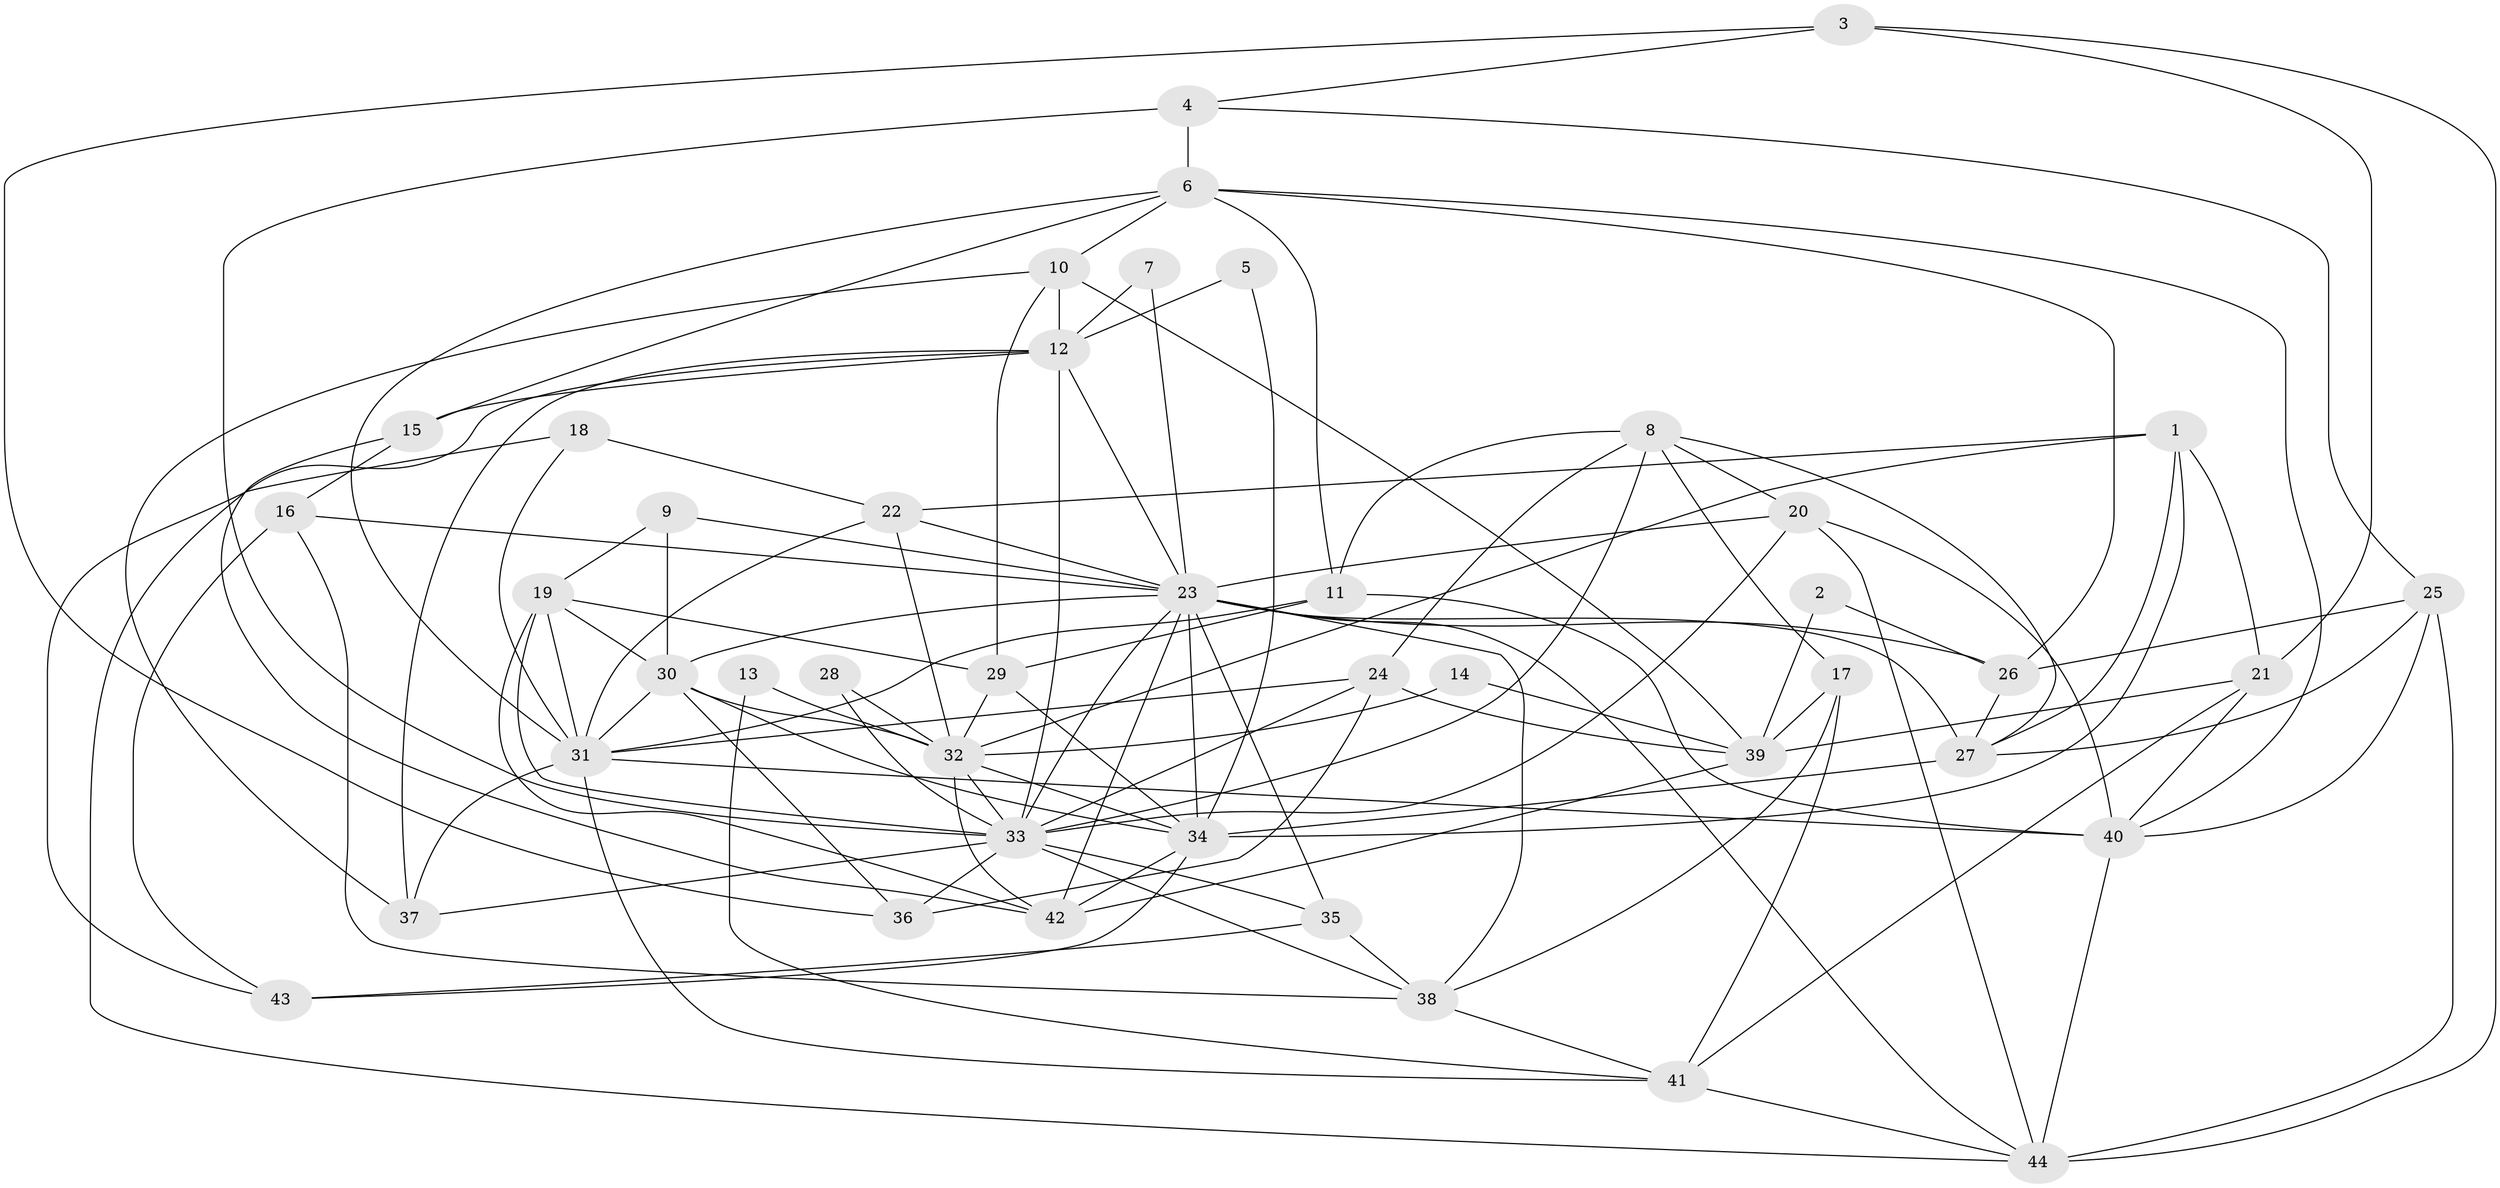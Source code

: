 // original degree distribution, {4: 0.2840909090909091, 3: 0.29545454545454547, 5: 0.1590909090909091, 2: 0.11363636363636363, 6: 0.09090909090909091, 7: 0.045454545454545456, 8: 0.011363636363636364}
// Generated by graph-tools (version 1.1) at 2025/50/03/09/25 03:50:14]
// undirected, 44 vertices, 120 edges
graph export_dot {
graph [start="1"]
  node [color=gray90,style=filled];
  1;
  2;
  3;
  4;
  5;
  6;
  7;
  8;
  9;
  10;
  11;
  12;
  13;
  14;
  15;
  16;
  17;
  18;
  19;
  20;
  21;
  22;
  23;
  24;
  25;
  26;
  27;
  28;
  29;
  30;
  31;
  32;
  33;
  34;
  35;
  36;
  37;
  38;
  39;
  40;
  41;
  42;
  43;
  44;
  1 -- 21 [weight=1.0];
  1 -- 22 [weight=1.0];
  1 -- 27 [weight=1.0];
  1 -- 32 [weight=1.0];
  1 -- 34 [weight=1.0];
  2 -- 26 [weight=1.0];
  2 -- 39 [weight=1.0];
  3 -- 4 [weight=1.0];
  3 -- 21 [weight=1.0];
  3 -- 36 [weight=1.0];
  3 -- 44 [weight=1.0];
  4 -- 6 [weight=2.0];
  4 -- 25 [weight=1.0];
  4 -- 33 [weight=1.0];
  5 -- 12 [weight=1.0];
  5 -- 34 [weight=1.0];
  6 -- 10 [weight=1.0];
  6 -- 11 [weight=1.0];
  6 -- 15 [weight=1.0];
  6 -- 26 [weight=1.0];
  6 -- 31 [weight=2.0];
  6 -- 40 [weight=1.0];
  7 -- 12 [weight=1.0];
  7 -- 23 [weight=1.0];
  8 -- 11 [weight=1.0];
  8 -- 17 [weight=1.0];
  8 -- 20 [weight=1.0];
  8 -- 24 [weight=1.0];
  8 -- 27 [weight=1.0];
  8 -- 33 [weight=1.0];
  9 -- 19 [weight=1.0];
  9 -- 23 [weight=1.0];
  9 -- 30 [weight=1.0];
  10 -- 12 [weight=1.0];
  10 -- 29 [weight=1.0];
  10 -- 37 [weight=1.0];
  10 -- 39 [weight=1.0];
  11 -- 29 [weight=1.0];
  11 -- 31 [weight=1.0];
  11 -- 40 [weight=1.0];
  12 -- 15 [weight=1.0];
  12 -- 23 [weight=1.0];
  12 -- 33 [weight=2.0];
  12 -- 37 [weight=1.0];
  12 -- 44 [weight=1.0];
  13 -- 32 [weight=1.0];
  13 -- 41 [weight=1.0];
  14 -- 32 [weight=1.0];
  14 -- 39 [weight=1.0];
  15 -- 16 [weight=1.0];
  15 -- 42 [weight=1.0];
  16 -- 23 [weight=1.0];
  16 -- 38 [weight=1.0];
  16 -- 43 [weight=1.0];
  17 -- 38 [weight=1.0];
  17 -- 39 [weight=1.0];
  17 -- 41 [weight=1.0];
  18 -- 22 [weight=1.0];
  18 -- 31 [weight=1.0];
  18 -- 43 [weight=1.0];
  19 -- 29 [weight=1.0];
  19 -- 30 [weight=1.0];
  19 -- 31 [weight=1.0];
  19 -- 33 [weight=2.0];
  19 -- 42 [weight=1.0];
  20 -- 23 [weight=1.0];
  20 -- 33 [weight=1.0];
  20 -- 40 [weight=1.0];
  20 -- 44 [weight=1.0];
  21 -- 39 [weight=1.0];
  21 -- 40 [weight=1.0];
  21 -- 41 [weight=1.0];
  22 -- 23 [weight=1.0];
  22 -- 31 [weight=1.0];
  22 -- 32 [weight=1.0];
  23 -- 26 [weight=1.0];
  23 -- 27 [weight=1.0];
  23 -- 30 [weight=1.0];
  23 -- 33 [weight=1.0];
  23 -- 34 [weight=1.0];
  23 -- 35 [weight=1.0];
  23 -- 38 [weight=1.0];
  23 -- 42 [weight=1.0];
  23 -- 44 [weight=1.0];
  24 -- 31 [weight=1.0];
  24 -- 33 [weight=1.0];
  24 -- 36 [weight=1.0];
  24 -- 39 [weight=1.0];
  25 -- 26 [weight=1.0];
  25 -- 27 [weight=1.0];
  25 -- 40 [weight=1.0];
  25 -- 44 [weight=2.0];
  26 -- 27 [weight=1.0];
  27 -- 34 [weight=1.0];
  28 -- 32 [weight=1.0];
  28 -- 33 [weight=1.0];
  29 -- 32 [weight=1.0];
  29 -- 34 [weight=1.0];
  30 -- 31 [weight=1.0];
  30 -- 32 [weight=1.0];
  30 -- 34 [weight=1.0];
  30 -- 36 [weight=1.0];
  31 -- 37 [weight=1.0];
  31 -- 40 [weight=1.0];
  31 -- 41 [weight=1.0];
  32 -- 33 [weight=1.0];
  32 -- 34 [weight=1.0];
  32 -- 42 [weight=1.0];
  33 -- 35 [weight=1.0];
  33 -- 36 [weight=1.0];
  33 -- 37 [weight=1.0];
  33 -- 38 [weight=1.0];
  34 -- 42 [weight=1.0];
  34 -- 43 [weight=1.0];
  35 -- 38 [weight=1.0];
  35 -- 43 [weight=1.0];
  38 -- 41 [weight=1.0];
  39 -- 42 [weight=1.0];
  40 -- 44 [weight=1.0];
  41 -- 44 [weight=1.0];
}
